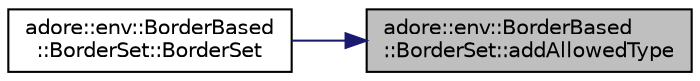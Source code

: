 digraph "adore::env::BorderBased::BorderSet::addAllowedType"
{
 // LATEX_PDF_SIZE
  edge [fontname="Helvetica",fontsize="10",labelfontname="Helvetica",labelfontsize="10"];
  node [fontname="Helvetica",fontsize="10",shape=record];
  rankdir="RL";
  Node1 [label="adore::env::BorderBased\l::BorderSet::addAllowedType",height=0.2,width=0.4,color="black", fillcolor="grey75", style="filled", fontcolor="black",tooltip="add border type to list of allowed border types"];
  Node1 -> Node2 [dir="back",color="midnightblue",fontsize="10",style="solid",fontname="Helvetica"];
  Node2 [label="adore::env::BorderBased\l::BorderSet::BorderSet",height=0.2,width=0.4,color="black", fillcolor="white", style="filled",URL="$classadore_1_1env_1_1BorderBased_1_1BorderSet.html#acddfa696f25c0d4d535ae14a08252e8b",tooltip="Construct a new Border Set object."];
}
